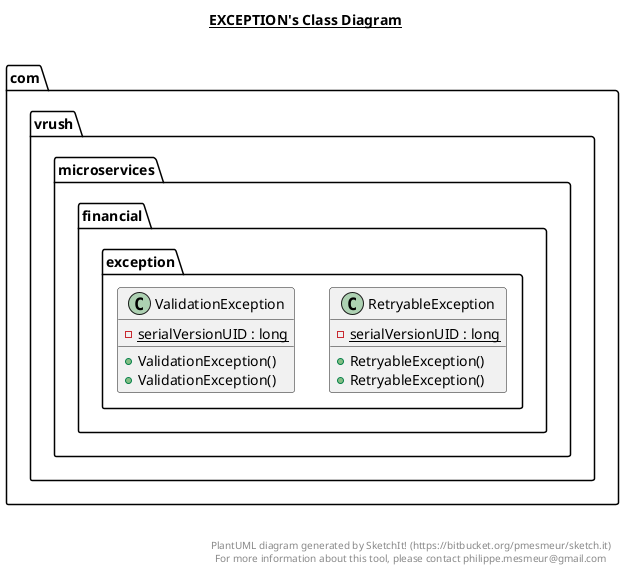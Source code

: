 @startuml

title __EXCEPTION's Class Diagram__\n

  namespace com.vrush.microservices.financial {
    namespace exception {
      class com.vrush.microservices.financial.exception.RetryableException {
          {static} - serialVersionUID : long
          + RetryableException()
          + RetryableException()
      }
    }
  }
  

  namespace com.vrush.microservices.financial {
    namespace exception {
      class com.vrush.microservices.financial.exception.ValidationException {
          {static} - serialVersionUID : long
          + ValidationException()
          + ValidationException()
      }
    }
  }
  



right footer


PlantUML diagram generated by SketchIt! (https://bitbucket.org/pmesmeur/sketch.it)
For more information about this tool, please contact philippe.mesmeur@gmail.com
endfooter

@enduml
